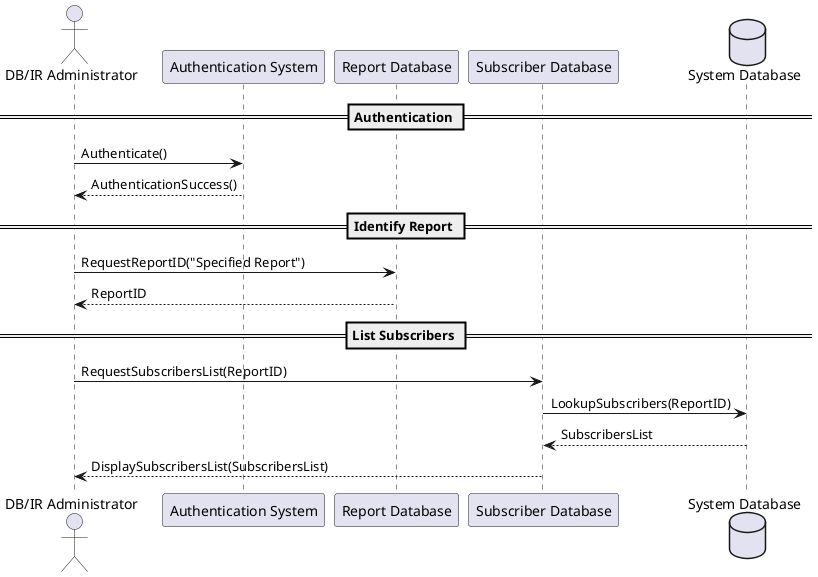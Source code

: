 @startuml
actor DBIRAdmin as "DB/IR Administrator"
participant AuthenticationSystem as "Authentication System"
participant ReportDB as "Report Database"
participant SubscriberDB as "Subscriber Database"
database SystemDB as "System Database"

== Authentication ==
DBIRAdmin -> AuthenticationSystem: Authenticate()
AuthenticationSystem --> DBIRAdmin: AuthenticationSuccess()

== Identify Report ==
DBIRAdmin -> ReportDB: RequestReportID("Specified Report")
ReportDB --> DBIRAdmin: ReportID

== List Subscribers ==
DBIRAdmin -> SubscriberDB: RequestSubscribersList(ReportID)
SubscriberDB -> SystemDB: LookupSubscribers(ReportID)
SystemDB --> SubscriberDB: SubscribersList
SubscriberDB --> DBIRAdmin: DisplaySubscribersList(SubscribersList)

@enduml